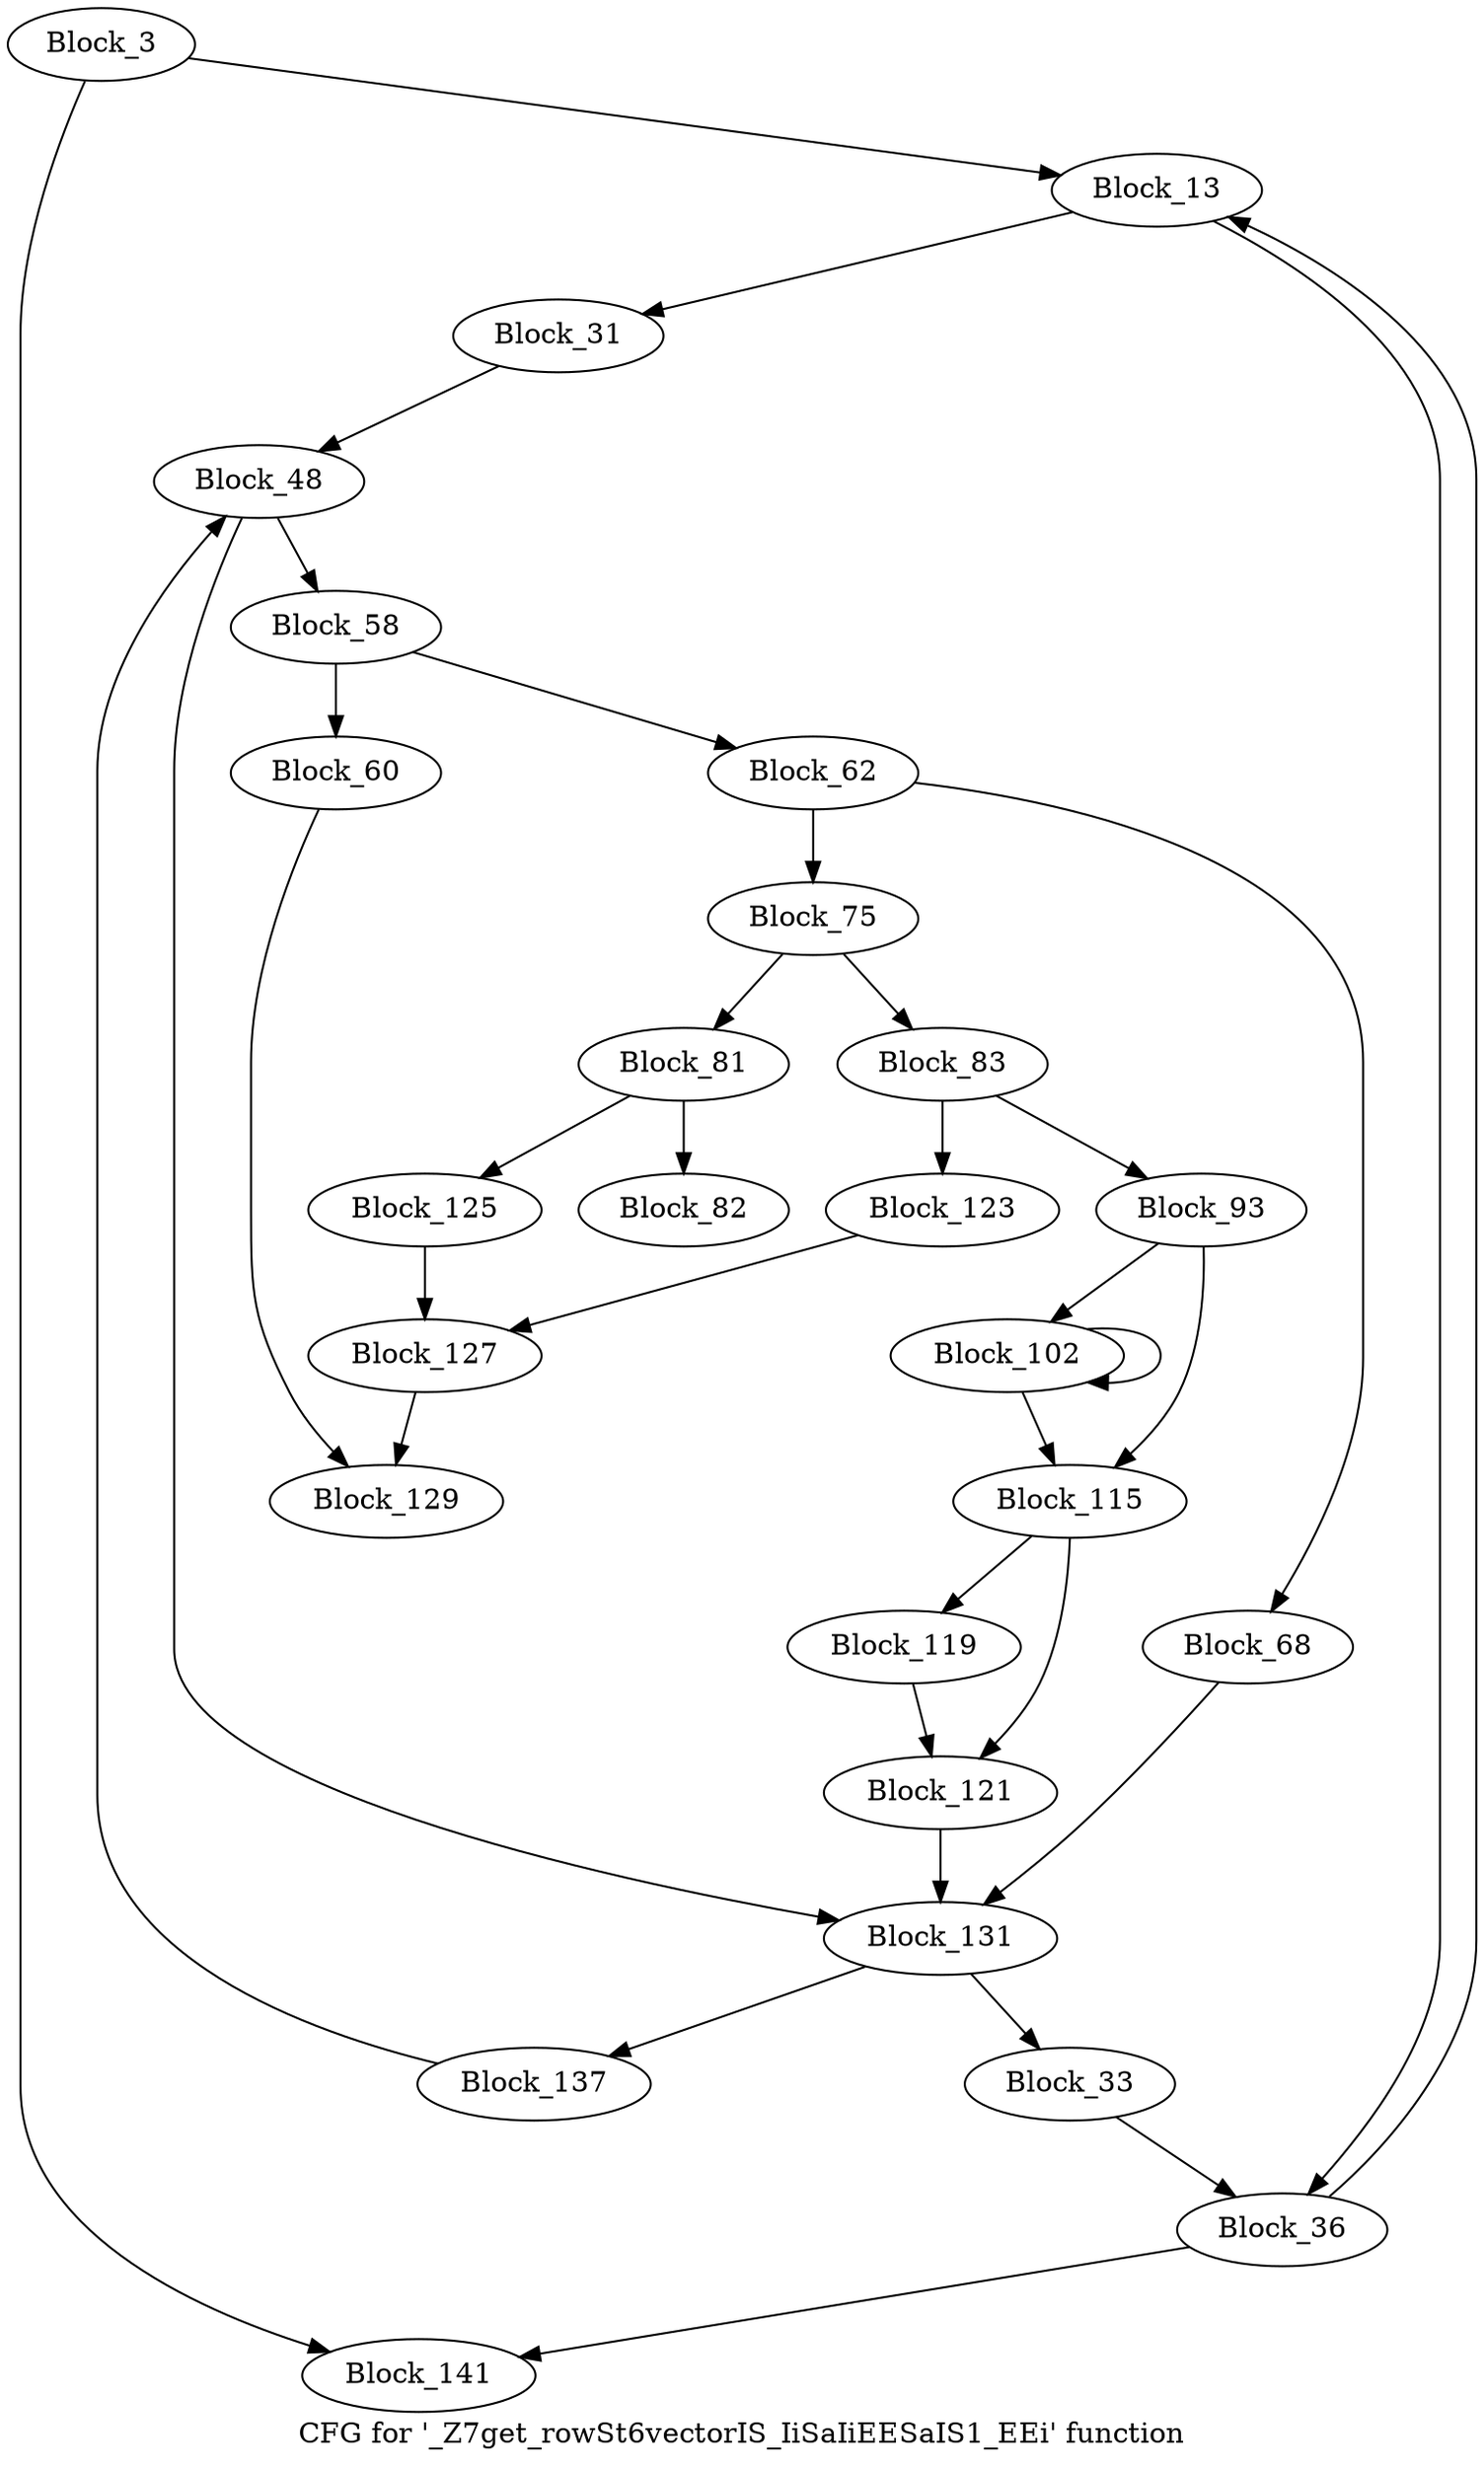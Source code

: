 digraph "CFG for '_Z7get_rowSt6vectorIS_IiSaIiEESaIS1_EEi' function" {
	label="CFG for '_Z7get_rowSt6vectorIS_IiSaIiEESaIS1_EEi' function";

	block_3 [label="Block_3"];
	block_3:s0 -> block_141;
	block_3:s1 -> block_13;
	block_13 [label="Block_13"];
	block_13:s0 -> block_31;
	block_13:s1 -> block_36;
	block_31 [label="Block_31"];
	block_31 -> block_48;
	block_33 [label="Block_33"];
	block_33 -> block_36;
	block_36 [label="Block_36"];
	block_36:s0 -> block_13;
	block_36:s1 -> block_141;
	block_48 [label="Block_48"];
	block_48:s0 -> block_58;
	block_48:s1 -> block_131;
	block_58 [label="Block_58"];
	block_58 -> block_62;
	block_58 -> block_60;
	block_60 [label="Block_60"];
	block_60 -> block_129;
	block_62 [label="Block_62"];
	block_62:s0 -> block_75;
	block_62:s1 -> block_68;
	block_68 [label="Block_68"];
	block_68 -> block_131;
	block_75 [label="Block_75"];
	block_75:s0 -> block_81;
	block_75:s1 -> block_83;
	block_81 [label="Block_81"];
	block_81 -> block_82;
	block_81 -> block_125;
	block_82 [label="Block_82"];
	block_83 [label="Block_83"];
	block_83 -> block_93;
	block_83 -> block_123;
	block_93 [label="Block_93"];
	block_93:s0 -> block_115;
	block_93:s1 -> block_102;
	block_102 [label="Block_102"];
	block_102:s0 -> block_115;
	block_102:s1 -> block_102;
	block_115 [label="Block_115"];
	block_115:s0 -> block_121;
	block_115:s1 -> block_119;
	block_119 [label="Block_119"];
	block_119 -> block_121;
	block_121 [label="Block_121"];
	block_121 -> block_131;
	block_123 [label="Block_123"];
	block_123 -> block_127;
	block_125 [label="Block_125"];
	block_125 -> block_127;
	block_127 [label="Block_127"];
	block_127 -> block_129;
	block_129 [label="Block_129"];
	block_131 [label="Block_131"];
	block_131:s0 -> block_137;
	block_131:s1 -> block_33;
	block_137 [label="Block_137"];
	block_137 -> block_48;
	block_141 [label="Block_141"];
}

